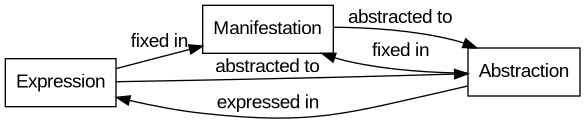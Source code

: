 @startuml
digraph OntologyX_CreationModel {
  node [shape=box; fontname="Arial"];
  edge [fontname="Arial"];
  rankdir=LR; ranksep=0.3; nodesep=0.1;

  "Expression" -> "Manifestation" [label="fixed in"]
  "Manifestation" -> "Abstraction" [label="abstracted to"]
  "Abstraction" -> "Expression" [label="expressed in"]
  "Expression" -> "Abstraction" [label="abstracted to"]
  "Abstraction" -> "Manifestation" [label="fixed in"]
}
@enduml
